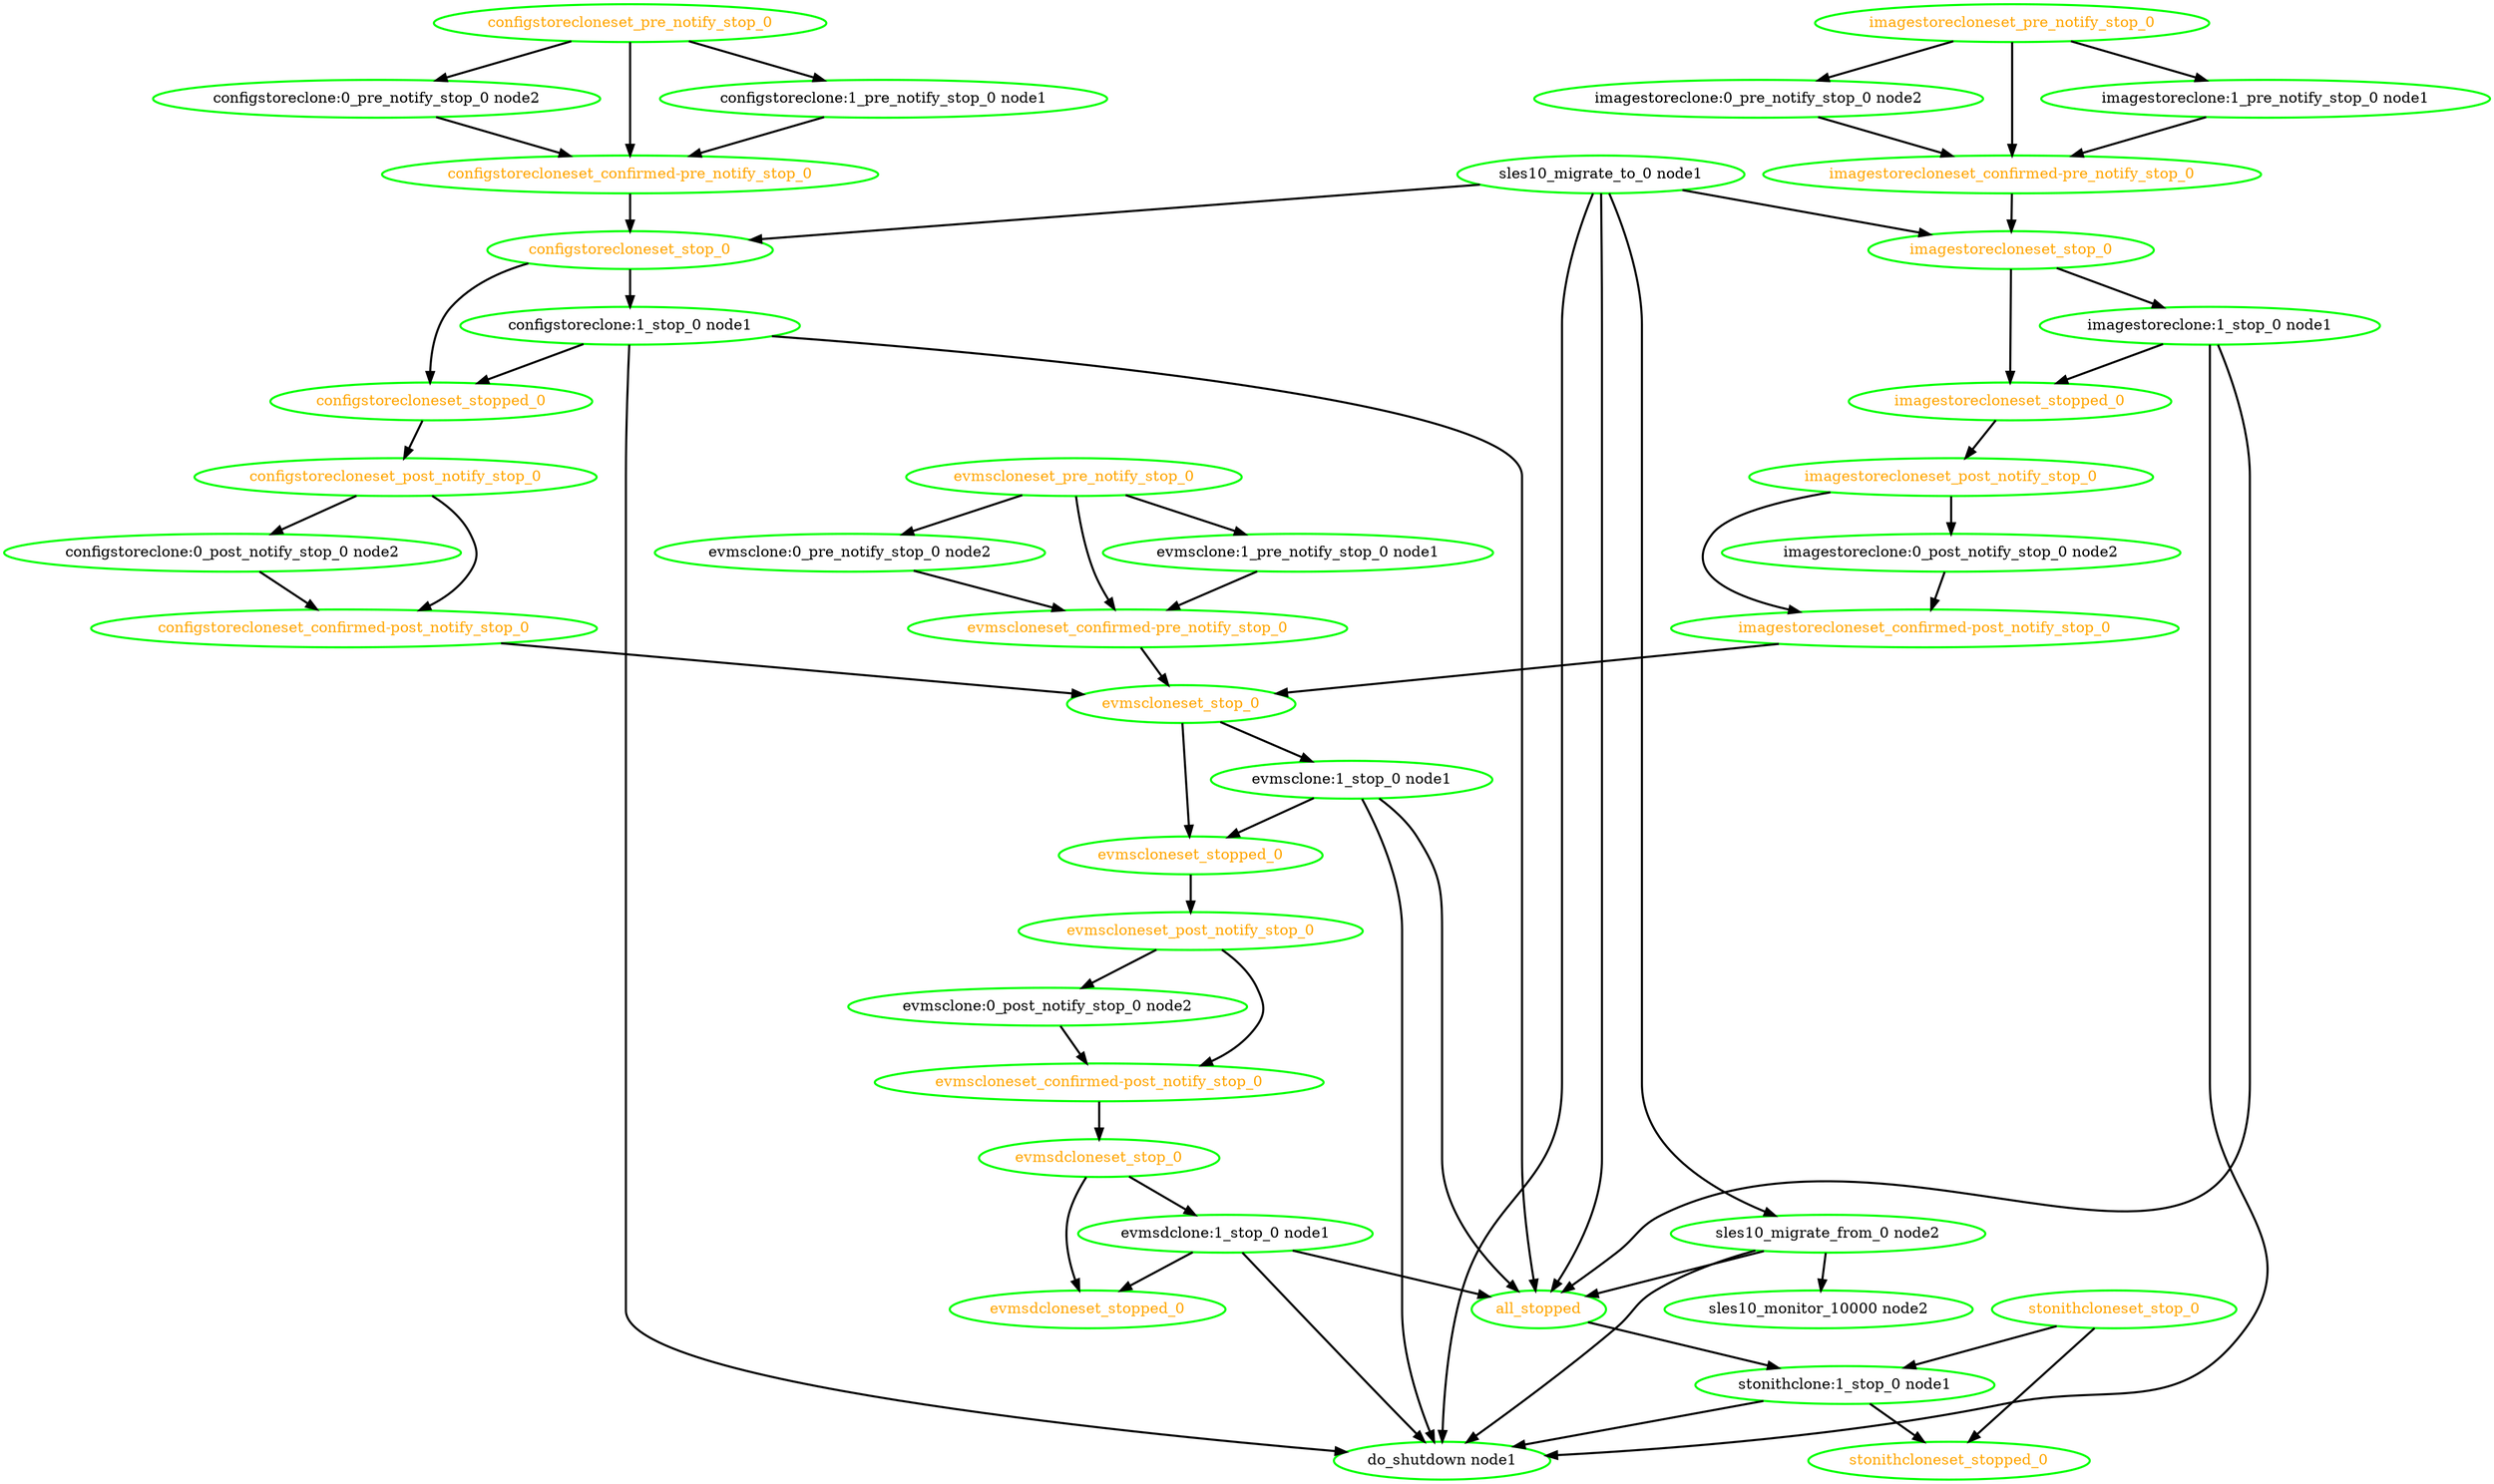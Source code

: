  digraph "g" {
"all_stopped" -> "stonithclone:1_stop_0 node1" [ style = bold]
"all_stopped" [ style=bold color="green" fontcolor="orange"  ]
"configstoreclone:0_post_notify_stop_0 node2" -> "configstorecloneset_confirmed-post_notify_stop_0" [ style = bold]
"configstoreclone:0_post_notify_stop_0 node2" [ style=bold color="green" fontcolor="black"  ]
"configstoreclone:0_pre_notify_stop_0 node2" -> "configstorecloneset_confirmed-pre_notify_stop_0" [ style = bold]
"configstoreclone:0_pre_notify_stop_0 node2" [ style=bold color="green" fontcolor="black"  ]
"configstoreclone:1_pre_notify_stop_0 node1" -> "configstorecloneset_confirmed-pre_notify_stop_0" [ style = bold]
"configstoreclone:1_pre_notify_stop_0 node1" [ style=bold color="green" fontcolor="black"  ]
"configstoreclone:1_stop_0 node1" -> "all_stopped" [ style = bold]
"configstoreclone:1_stop_0 node1" -> "configstorecloneset_stopped_0" [ style = bold]
"configstoreclone:1_stop_0 node1" -> "do_shutdown node1" [ style = bold]
"configstoreclone:1_stop_0 node1" [ style=bold color="green" fontcolor="black"  ]
"configstorecloneset_confirmed-post_notify_stop_0" -> "evmscloneset_stop_0" [ style = bold]
"configstorecloneset_confirmed-post_notify_stop_0" [ style=bold color="green" fontcolor="orange"  ]
"configstorecloneset_confirmed-pre_notify_stop_0" -> "configstorecloneset_stop_0" [ style = bold]
"configstorecloneset_confirmed-pre_notify_stop_0" [ style=bold color="green" fontcolor="orange"  ]
"configstorecloneset_post_notify_stop_0" -> "configstoreclone:0_post_notify_stop_0 node2" [ style = bold]
"configstorecloneset_post_notify_stop_0" -> "configstorecloneset_confirmed-post_notify_stop_0" [ style = bold]
"configstorecloneset_post_notify_stop_0" [ style=bold color="green" fontcolor="orange"  ]
"configstorecloneset_pre_notify_stop_0" -> "configstoreclone:0_pre_notify_stop_0 node2" [ style = bold]
"configstorecloneset_pre_notify_stop_0" -> "configstoreclone:1_pre_notify_stop_0 node1" [ style = bold]
"configstorecloneset_pre_notify_stop_0" -> "configstorecloneset_confirmed-pre_notify_stop_0" [ style = bold]
"configstorecloneset_pre_notify_stop_0" [ style=bold color="green" fontcolor="orange"  ]
"configstorecloneset_stop_0" -> "configstoreclone:1_stop_0 node1" [ style = bold]
"configstorecloneset_stop_0" -> "configstorecloneset_stopped_0" [ style = bold]
"configstorecloneset_stop_0" [ style=bold color="green" fontcolor="orange"  ]
"configstorecloneset_stopped_0" -> "configstorecloneset_post_notify_stop_0" [ style = bold]
"configstorecloneset_stopped_0" [ style=bold color="green" fontcolor="orange"  ]
"do_shutdown node1" [ style=bold color="green" fontcolor="black"  ]
"evmsclone:0_post_notify_stop_0 node2" -> "evmscloneset_confirmed-post_notify_stop_0" [ style = bold]
"evmsclone:0_post_notify_stop_0 node2" [ style=bold color="green" fontcolor="black"  ]
"evmsclone:0_pre_notify_stop_0 node2" -> "evmscloneset_confirmed-pre_notify_stop_0" [ style = bold]
"evmsclone:0_pre_notify_stop_0 node2" [ style=bold color="green" fontcolor="black"  ]
"evmsclone:1_pre_notify_stop_0 node1" -> "evmscloneset_confirmed-pre_notify_stop_0" [ style = bold]
"evmsclone:1_pre_notify_stop_0 node1" [ style=bold color="green" fontcolor="black"  ]
"evmsclone:1_stop_0 node1" -> "all_stopped" [ style = bold]
"evmsclone:1_stop_0 node1" -> "do_shutdown node1" [ style = bold]
"evmsclone:1_stop_0 node1" -> "evmscloneset_stopped_0" [ style = bold]
"evmsclone:1_stop_0 node1" [ style=bold color="green" fontcolor="black"  ]
"evmscloneset_confirmed-post_notify_stop_0" -> "evmsdcloneset_stop_0" [ style = bold]
"evmscloneset_confirmed-post_notify_stop_0" [ style=bold color="green" fontcolor="orange"  ]
"evmscloneset_confirmed-pre_notify_stop_0" -> "evmscloneset_stop_0" [ style = bold]
"evmscloneset_confirmed-pre_notify_stop_0" [ style=bold color="green" fontcolor="orange"  ]
"evmscloneset_post_notify_stop_0" -> "evmsclone:0_post_notify_stop_0 node2" [ style = bold]
"evmscloneset_post_notify_stop_0" -> "evmscloneset_confirmed-post_notify_stop_0" [ style = bold]
"evmscloneset_post_notify_stop_0" [ style=bold color="green" fontcolor="orange"  ]
"evmscloneset_pre_notify_stop_0" -> "evmsclone:0_pre_notify_stop_0 node2" [ style = bold]
"evmscloneset_pre_notify_stop_0" -> "evmsclone:1_pre_notify_stop_0 node1" [ style = bold]
"evmscloneset_pre_notify_stop_0" -> "evmscloneset_confirmed-pre_notify_stop_0" [ style = bold]
"evmscloneset_pre_notify_stop_0" [ style=bold color="green" fontcolor="orange"  ]
"evmscloneset_stop_0" -> "evmsclone:1_stop_0 node1" [ style = bold]
"evmscloneset_stop_0" -> "evmscloneset_stopped_0" [ style = bold]
"evmscloneset_stop_0" [ style=bold color="green" fontcolor="orange"  ]
"evmscloneset_stopped_0" -> "evmscloneset_post_notify_stop_0" [ style = bold]
"evmscloneset_stopped_0" [ style=bold color="green" fontcolor="orange"  ]
"evmsdclone:1_stop_0 node1" -> "all_stopped" [ style = bold]
"evmsdclone:1_stop_0 node1" -> "do_shutdown node1" [ style = bold]
"evmsdclone:1_stop_0 node1" -> "evmsdcloneset_stopped_0" [ style = bold]
"evmsdclone:1_stop_0 node1" [ style=bold color="green" fontcolor="black"  ]
"evmsdcloneset_stop_0" -> "evmsdclone:1_stop_0 node1" [ style = bold]
"evmsdcloneset_stop_0" -> "evmsdcloneset_stopped_0" [ style = bold]
"evmsdcloneset_stop_0" [ style=bold color="green" fontcolor="orange"  ]
"evmsdcloneset_stopped_0" [ style=bold color="green" fontcolor="orange"  ]
"imagestoreclone:0_post_notify_stop_0 node2" -> "imagestorecloneset_confirmed-post_notify_stop_0" [ style = bold]
"imagestoreclone:0_post_notify_stop_0 node2" [ style=bold color="green" fontcolor="black"  ]
"imagestoreclone:0_pre_notify_stop_0 node2" -> "imagestorecloneset_confirmed-pre_notify_stop_0" [ style = bold]
"imagestoreclone:0_pre_notify_stop_0 node2" [ style=bold color="green" fontcolor="black"  ]
"imagestoreclone:1_pre_notify_stop_0 node1" -> "imagestorecloneset_confirmed-pre_notify_stop_0" [ style = bold]
"imagestoreclone:1_pre_notify_stop_0 node1" [ style=bold color="green" fontcolor="black"  ]
"imagestoreclone:1_stop_0 node1" -> "all_stopped" [ style = bold]
"imagestoreclone:1_stop_0 node1" -> "do_shutdown node1" [ style = bold]
"imagestoreclone:1_stop_0 node1" -> "imagestorecloneset_stopped_0" [ style = bold]
"imagestoreclone:1_stop_0 node1" [ style=bold color="green" fontcolor="black"  ]
"imagestorecloneset_confirmed-post_notify_stop_0" -> "evmscloneset_stop_0" [ style = bold]
"imagestorecloneset_confirmed-post_notify_stop_0" [ style=bold color="green" fontcolor="orange"  ]
"imagestorecloneset_confirmed-pre_notify_stop_0" -> "imagestorecloneset_stop_0" [ style = bold]
"imagestorecloneset_confirmed-pre_notify_stop_0" [ style=bold color="green" fontcolor="orange"  ]
"imagestorecloneset_post_notify_stop_0" -> "imagestoreclone:0_post_notify_stop_0 node2" [ style = bold]
"imagestorecloneset_post_notify_stop_0" -> "imagestorecloneset_confirmed-post_notify_stop_0" [ style = bold]
"imagestorecloneset_post_notify_stop_0" [ style=bold color="green" fontcolor="orange"  ]
"imagestorecloneset_pre_notify_stop_0" -> "imagestoreclone:0_pre_notify_stop_0 node2" [ style = bold]
"imagestorecloneset_pre_notify_stop_0" -> "imagestoreclone:1_pre_notify_stop_0 node1" [ style = bold]
"imagestorecloneset_pre_notify_stop_0" -> "imagestorecloneset_confirmed-pre_notify_stop_0" [ style = bold]
"imagestorecloneset_pre_notify_stop_0" [ style=bold color="green" fontcolor="orange"  ]
"imagestorecloneset_stop_0" -> "imagestoreclone:1_stop_0 node1" [ style = bold]
"imagestorecloneset_stop_0" -> "imagestorecloneset_stopped_0" [ style = bold]
"imagestorecloneset_stop_0" [ style=bold color="green" fontcolor="orange"  ]
"imagestorecloneset_stopped_0" -> "imagestorecloneset_post_notify_stop_0" [ style = bold]
"imagestorecloneset_stopped_0" [ style=bold color="green" fontcolor="orange"  ]
"sles10_migrate_from_0 node2" -> "all_stopped" [ style = bold]
"sles10_migrate_from_0 node2" -> "do_shutdown node1" [ style = bold]
"sles10_migrate_from_0 node2" -> "sles10_monitor_10000 node2" [ style = bold]
"sles10_migrate_from_0 node2" [ style=bold color="green" fontcolor="black"  ]
"sles10_migrate_to_0 node1" -> "all_stopped" [ style = bold]
"sles10_migrate_to_0 node1" -> "configstorecloneset_stop_0" [ style = bold]
"sles10_migrate_to_0 node1" -> "do_shutdown node1" [ style = bold]
"sles10_migrate_to_0 node1" -> "imagestorecloneset_stop_0" [ style = bold]
"sles10_migrate_to_0 node1" -> "sles10_migrate_from_0 node2" [ style = bold]
"sles10_migrate_to_0 node1" [ style=bold color="green" fontcolor="black"  ]
"sles10_monitor_10000 node2" [ style=bold color="green" fontcolor="black"  ]
"stonithclone:1_stop_0 node1" -> "do_shutdown node1" [ style = bold]
"stonithclone:1_stop_0 node1" -> "stonithcloneset_stopped_0" [ style = bold]
"stonithclone:1_stop_0 node1" [ style=bold color="green" fontcolor="black"  ]
"stonithcloneset_stop_0" -> "stonithclone:1_stop_0 node1" [ style = bold]
"stonithcloneset_stop_0" -> "stonithcloneset_stopped_0" [ style = bold]
"stonithcloneset_stop_0" [ style=bold color="green" fontcolor="orange"  ]
"stonithcloneset_stopped_0" [ style=bold color="green" fontcolor="orange"  ]
}
